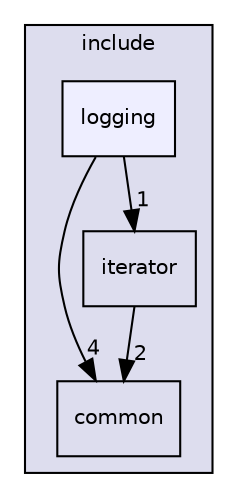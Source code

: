 digraph "include/logging" {
  compound=true
  node [ fontsize="10", fontname="Helvetica"];
  edge [ labelfontsize="10", labelfontname="Helvetica"];
  subgraph clusterdir_d44c64559bbebec7f509842c48db8b23 {
    graph [ bgcolor="#ddddee", pencolor="black", label="include" fontname="Helvetica", fontsize="10", URL="dir_d44c64559bbebec7f509842c48db8b23.html"]
  dir_0966d06610f72609fd9aa4979c2b5a92 [shape=box label="common" URL="dir_0966d06610f72609fd9aa4979c2b5a92.html"];
  dir_8601fedc73622c6529b2afc6c9891376 [shape=box label="iterator" URL="dir_8601fedc73622c6529b2afc6c9891376.html"];
  dir_7188461832bb92671066220d237ea5f7 [shape=box, label="logging", style="filled", fillcolor="#eeeeff", pencolor="black", URL="dir_7188461832bb92671066220d237ea5f7.html"];
  }
  dir_8601fedc73622c6529b2afc6c9891376->dir_0966d06610f72609fd9aa4979c2b5a92 [headlabel="2", labeldistance=1.5 headhref="dir_000005_000001.html"];
  dir_7188461832bb92671066220d237ea5f7->dir_0966d06610f72609fd9aa4979c2b5a92 [headlabel="4", labeldistance=1.5 headhref="dir_000007_000001.html"];
  dir_7188461832bb92671066220d237ea5f7->dir_8601fedc73622c6529b2afc6c9891376 [headlabel="1", labeldistance=1.5 headhref="dir_000007_000005.html"];
}
